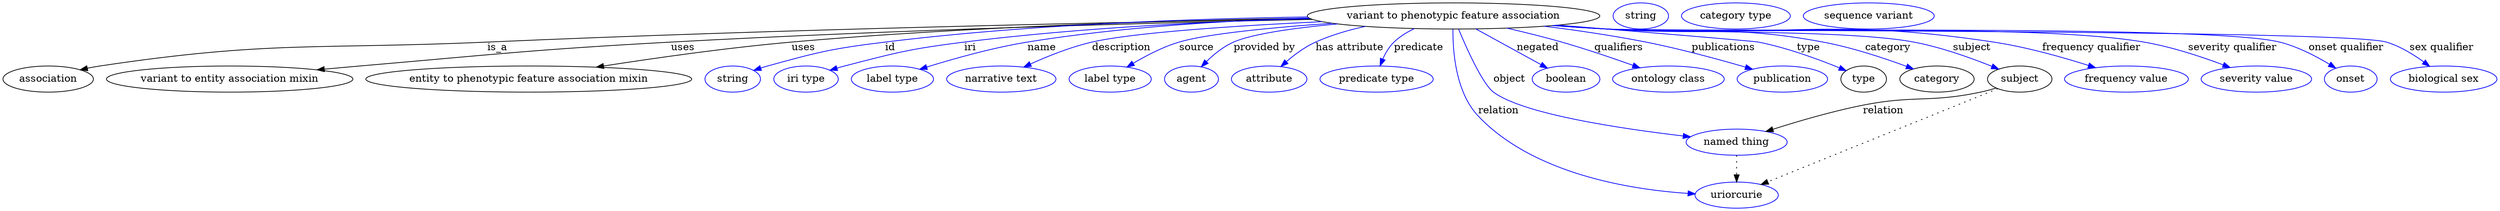 digraph {
	graph [bb="0,0,2808.8,283"];
	node [label="\N"];
	"variant to phenotypic feature association"	[height=0.5,
		label="variant to phenotypic feature association",
		pos="1609,265",
		width=4.2788];
	association	[height=0.5,
		pos="50.046,178",
		width=1.3902];
	"variant to phenotypic feature association" -> association	[label=is_a,
		lp="542.05,221.5",
		pos="e,85.966,190.6 1458.1,261.27 1249.5,257 861.51,247.28 531.05,229 343.2,218.61 294.16,229.55 109.05,196 104.68,195.21 100.17,194.23 \
95.688,193.13"];
	"variant to entity association mixin"	[height=0.5,
		pos="250.05,178",
		width=3.665];
	"variant to phenotypic feature association" -> "variant to entity association mixin"	[label=uses,
		lp="745.05,221.5",
		pos="e,344.06,190.65 1459.3,260.58 1284.8,256 987.78,246.36 733.05,229 580.69,218.61 542.86,212.47 391.05,196 379.05,194.7 366.5,193.27 \
354.03,191.82"];
	"entity to phenotypic feature association mixin"	[height=0.5,
		pos="573.05,178",
		width=4.8024];
	"variant to phenotypic feature association" -> "entity to phenotypic feature association mixin"	[label=uses,
		lp="877.05,221.5",
		pos="e,647.1,194.27 1456.5,262.28 1305.8,259.3 1069,251.17 865.05,229 794.48,221.33 715.13,207.4 656.98,196.18"];
	id	[color=blue,
		height=0.5,
		label=string,
		pos="794.05,178",
		width=0.84854];
	"variant to phenotypic feature association" -> id	[color=blue,
		label=id,
		lp="976.55,221.5",
		pos="e,817.49,189.73 1455.5,263.37 1325.8,260.98 1135.4,253.1 971.05,229 909.08,219.91 893.51,215.65 834.05,196 831.66,195.21 829.23,\
194.34 826.79,193.43",
		style=solid];
	iri	[color=blue,
		height=0.5,
		label="iri type",
		pos="879.05,178",
		width=1.011];
	"variant to phenotypic feature association" -> iri	[color=blue,
		label=iri,
		lp="1068.5,221.5",
		pos="e,906.6,189.78 1458,261.33 1347.7,257.68 1194.9,249.1 1062,229 1000.1,219.63 984.97,214.22 925.05,196 922.13,195.11 919.12,194.14 \
916.11,193.12",
		style=solid];
	name	[color=blue,
		height=0.5,
		label="label type",
		pos="979.05,178",
		width=1.2638];
	"variant to phenotypic feature association" -> name	[color=blue,
		label=name,
		lp="1151.5,221.5",
		pos="e,1010.1,191.26 1457.4,261.8 1364,258.22 1242.3,249.55 1136,229 1095.6,221.18 1051,206.35 1019.7,194.86",
		style=solid];
	description	[color=blue,
		height=0.5,
		label="narrative text",
		pos="1100,178",
		width=1.6068];
	"variant to phenotypic feature association" -> description	[color=blue,
		label=description,
		lp="1242.5,221.5",
		pos="e,1127.2,194.2 1456.2,262.33 1381.6,258.55 1291.1,249.51 1212,229 1185.7,222.15 1157.6,209.64 1136.2,198.85",
		style=solid];
	source	[color=blue,
		height=0.5,
		label="label type",
		pos="1221,178",
		width=1.2638];
	"variant to phenotypic feature association" -> source	[color=blue,
		label=source,
		lp="1328,221.5",
		pos="e,1242.2,194.1 1464.8,258.66 1414.8,253.8 1359.1,244.95 1310,229 1289.1,222.21 1267.6,210.26 1250.9,199.75",
		style=solid];
	"provided by"	[color=blue,
		height=0.5,
		label=agent,
		pos="1314,178",
		width=0.83048];
	"variant to phenotypic feature association" -> "provided by"	[color=blue,
		label="provided by",
		lp="1405,221.5",
		pos="e,1327.2,194.29 1471.2,256.94 1437.7,251.66 1402.7,243.01 1372,229 1358,222.57 1344.7,211.65 1334.4,201.66",
		style=solid];
	"has attribute"	[color=blue,
		height=0.5,
		label=attribute,
		pos="1402,178",
		width=1.1193];
	"variant to phenotypic feature association" -> "has attribute"	[color=blue,
		label="has attribute",
		lp="1497.5,221.5",
		pos="e,1417.5,194.75 1523.6,250 1503.5,244.92 1482.5,238.1 1464,229 1449.9,222.02 1436,211.31 1425,201.59",
		style=solid];
	predicate	[color=blue,
		height=0.5,
		label="predicate type",
		pos="1521,178",
		width=1.679];
	"variant to phenotypic feature association" -> predicate	[color=blue,
		label=predicate,
		lp="1570,221.5",
		pos="e,1526.3,196.34 1569.8,247.54 1560.9,242.53 1552,236.35 1545,229 1538.8,222.37 1533.8,213.79 1530.1,205.61",
		style=solid];
	object	[color=blue,
		height=0.5,
		label="named thing",
		pos="1939,91",
		width=1.5346];
	"variant to phenotypic feature association" -> object	[color=blue,
		label=object,
		lp="1681,178",
		pos="e,1884,92.71 1616.1,246.69 1627.3,220.24 1649.2,171.57 1664,160 1724.6,112.69 1813.6,97.799 1873.9,93.377",
		style=solid];
	relation	[color=blue,
		height=0.5,
		label=uriorcurie,
		pos="1939,18",
		width=1.2638];
	"variant to phenotypic feature association" -> relation	[color=blue,
		label=relation,
		lp="1668,134.5",
		pos="e,1895.5,23.349 1608.8,246.73 1609.5,217.98 1614.9,160.16 1647,127 1711.5,60.461 1820.4,34.611 1885.5,24.791",
		style=solid];
	negated	[color=blue,
		height=0.5,
		label=boolean,
		pos="1745,178",
		width=1.0652];
	"variant to phenotypic feature association" -> negated	[color=blue,
		label=negated,
		lp="1714.5,221.5",
		pos="e,1723.9,193.32 1638.5,247.22 1648.3,241.55 1659.2,235.1 1669,229 1684.5,219.44 1701.3,208.4 1715.3,199.12",
		style=solid];
	qualifiers	[color=blue,
		height=0.5,
		label="ontology class",
		pos="1863,178",
		width=1.7151];
	"variant to phenotypic feature association" -> qualifiers	[color=blue,
		label=qualifiers,
		lp="1803.5,221.5",
		pos="e,1830.8,193.39 1673.2,248.58 1694.6,242.97 1718.5,236.22 1740,229 1767.6,219.76 1797.9,207.48 1821.5,197.41",
		style=solid];
	publications	[color=blue,
		height=0.5,
		label=publication,
		pos="1993,178",
		width=1.3902];
	"variant to phenotypic feature association" -> publications	[color=blue,
		label=publications,
		lp="1920.5,221.5",
		pos="e,1958.8,191.32 1710.3,251.42 1748.9,245.77 1793.3,238.27 1833,229 1873,219.69 1917.4,205.48 1949.3,194.58",
		style=solid];
	type	[height=0.5,
		pos="2088,178",
		width=0.75];
	"variant to phenotypic feature association" -> type	[color=blue,
		label=type,
		lp="2018,221.5",
		pos="e,2067,189.35 1719.5,252.37 1737.1,250.55 1755.1,248.71 1772,247 1854.7,238.69 1876.9,246.89 1958,229 1993.4,221.2 2031.9,205.4 \
2057.8,193.63",
		style=solid];
	category	[height=0.5,
		pos="2174,178",
		width=1.1374];
	"variant to phenotypic feature association" -> category	[color=blue,
		label=category,
		lp="2109.5,221.5",
		pos="e,2146.5,191.37 1717.3,252.17 1735.5,250.33 1754.3,248.53 1772,247 1888.3,236.94 1919.8,252.85 2034,229 2070.1,221.47 2109.4,206.81 \
2137.2,195.29",
		style=solid];
	subject	[height=0.5,
		pos="2269,178",
		width=0.99297];
	"variant to phenotypic feature association" -> subject	[color=blue,
		label=subject,
		lp="2205.5,221.5",
		pos="e,2244,191.22 1715.9,252.01 1734.6,250.15 1753.9,248.39 1772,247 1934,234.57 1978,262.17 2137,229 2171.3,221.85 2208.4,207.13 2234.5,\
195.5",
		style=solid];
	"frequency qualifier"	[color=blue,
		height=0.5,
		label="frequency value",
		pos="2390,178",
		width=1.8776];
	"variant to phenotypic feature association" -> "frequency qualifier"	[color=blue,
		label="frequency qualifier",
		lp="2339.5,221.5",
		pos="e,2353.6,193.32 1715.5,251.9 1734.3,250.04 1753.7,248.31 1772,247 1974.8,232.45 2028.7,263.44 2229,229 2268.8,222.17 2312.4,208.21 \
2344.2,196.78",
		style=solid];
	"severity qualifier"	[color=blue,
		height=0.5,
		label="severity value",
		pos="2535,178",
		width=1.661];
	"variant to phenotypic feature association" -> "severity qualifier"	[color=blue,
		label="severity qualifier",
		lp="2497,221.5",
		pos="e,2503.6,193.46 1714.6,251.82 1733.7,249.95 1753.5,248.24 1772,247 1910.2,237.81 2258.9,254.61 2395,229 2429.5,222.51 2466.9,208.81 \
2494.3,197.39",
		style=solid];
	"onset qualifier"	[color=blue,
		height=0.5,
		label=onset,
		pos="2642,178",
		width=0.81243];
	"variant to phenotypic feature association" -> "onset qualifier"	[color=blue,
		label="onset qualifier",
		lp="2625,221.5",
		pos="e,2623.5,192.12 1714.2,251.78 1733.4,249.9 1753.3,248.19 1772,247 1858,241.53 2463.7,250.63 2547,229 2571.4,222.67 2596.5,209.09 \
2614.8,197.67",
		style=solid];
	"sex qualifier"	[color=blue,
		height=0.5,
		label="biological sex",
		pos="2749,178",
		width=1.661];
	"variant to phenotypic feature association" -> "sex qualifier"	[color=blue,
		label="sex qualifier",
		lp="2734.5,221.5",
		pos="e,2729.5,195.23 1713.7,251.77 1733.1,249.88 1753.2,248.17 1772,247 1871.4,240.83 2572.5,257.15 2668,229 2687.3,223.34 2706.4,211.83 \
2721.3,201.28",
		style=solid];
	object -> relation	[pos="e,1939,36.029 1939,72.813 1939,64.789 1939,55.047 1939,46.069",
		style=dotted];
	association_type	[color=blue,
		height=0.5,
		label=string,
		pos="1812,265",
		width=0.84854];
	association_category	[color=blue,
		height=0.5,
		label="category type",
		pos="1919,265",
		width=1.6249];
	subject -> object	[label=relation,
		lp="2110,134.5",
		pos="e,1972.8,105.29 2242.2,165.73 2236.3,163.57 2230,161.51 2224,160 2165.3,145.21 2148,155.63 2089,142 2052.4,133.53 2012,119.8 1982.4,\
108.87"];
	subject -> relation	[pos="e,1966.8,32.312 2244,164.99 2186.2,137.35 2043.6,69.067 1975.9,36.641",
		style=dotted];
	"variant to phenotypic feature association_subject"	[color=blue,
		height=0.5,
		label="sequence variant",
		pos="2065,265",
		width=1.9318];
}
